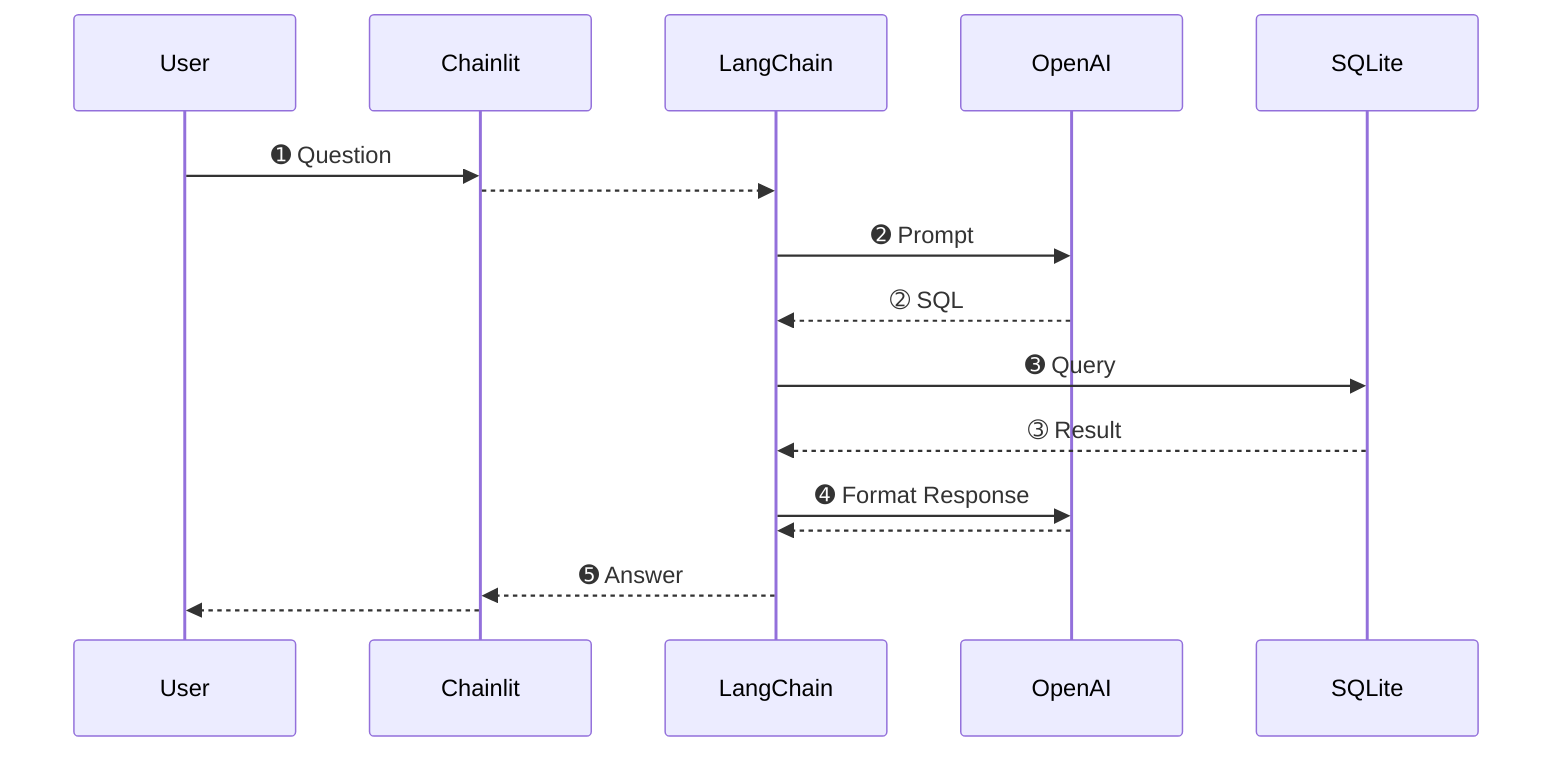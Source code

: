 sequenceDiagram
    User ->> Chainlit: ➊ Question
    Chainlit -->> LangChain: 
    LangChain ->> OpenAI: ➋ Prompt
    OpenAI -->> LangChain: ➁ SQL
    LangChain ->> SQLite: ➌ Query
    SQLite -->> LangChain: ➂ Result
    LangChain ->> OpenAI: ➍ Format Response
    OpenAI -->> LangChain: 
    LangChain -->> Chainlit: ➎ Answer
    Chainlit -->> User: